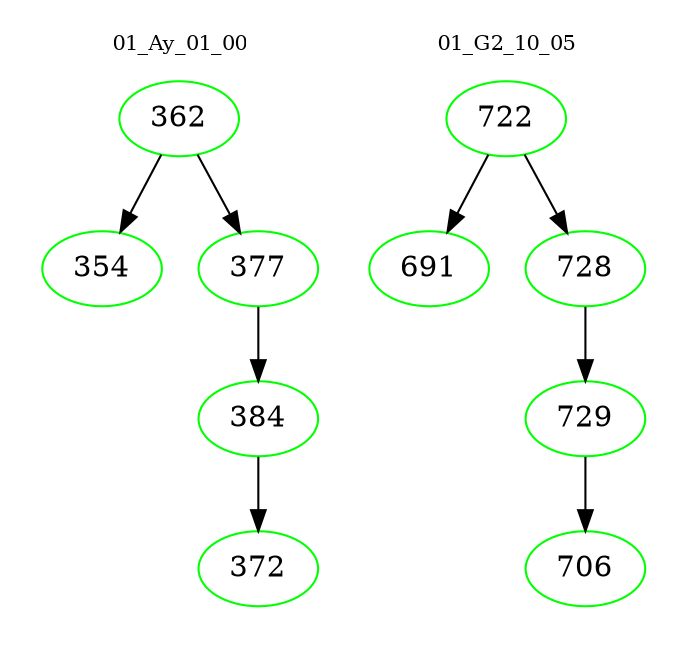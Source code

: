 digraph{
subgraph cluster_0 {
color = white
label = "01_Ay_01_00";
fontsize=10;
T0_362 [label="362", color="green"]
T0_362 -> T0_354 [color="black"]
T0_354 [label="354", color="green"]
T0_362 -> T0_377 [color="black"]
T0_377 [label="377", color="green"]
T0_377 -> T0_384 [color="black"]
T0_384 [label="384", color="green"]
T0_384 -> T0_372 [color="black"]
T0_372 [label="372", color="green"]
}
subgraph cluster_1 {
color = white
label = "01_G2_10_05";
fontsize=10;
T1_722 [label="722", color="green"]
T1_722 -> T1_691 [color="black"]
T1_691 [label="691", color="green"]
T1_722 -> T1_728 [color="black"]
T1_728 [label="728", color="green"]
T1_728 -> T1_729 [color="black"]
T1_729 [label="729", color="green"]
T1_729 -> T1_706 [color="black"]
T1_706 [label="706", color="green"]
}
}
